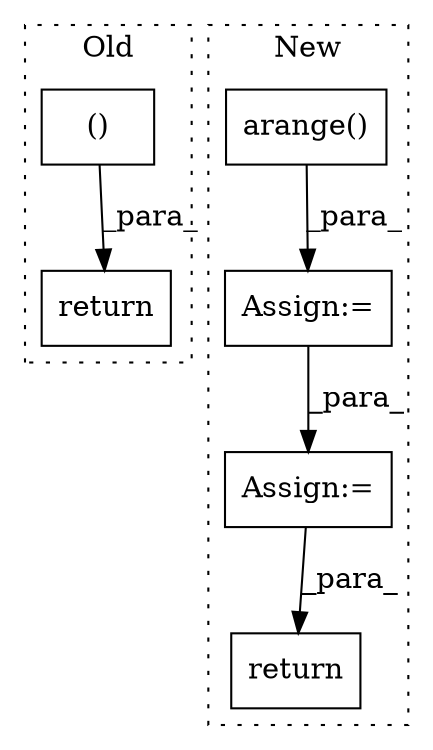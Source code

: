 digraph G {
subgraph cluster0 {
1 [label="()" a="54" s="3193" l="20" shape="box"];
5 [label="return" a="93" s="3182" l="7" shape="box"];
label = "Old";
style="dotted";
}
subgraph cluster1 {
2 [label="arange()" a="75" s="2859" l="67" shape="box"];
3 [label="Assign:=" a="68" s="2856" l="3" shape="box"];
4 [label="Assign:=" a="68" s="3567" l="3" shape="box"];
6 [label="return" a="93" s="3908" l="7" shape="box"];
label = "New";
style="dotted";
}
1 -> 5 [label="_para_"];
2 -> 3 [label="_para_"];
3 -> 4 [label="_para_"];
4 -> 6 [label="_para_"];
}